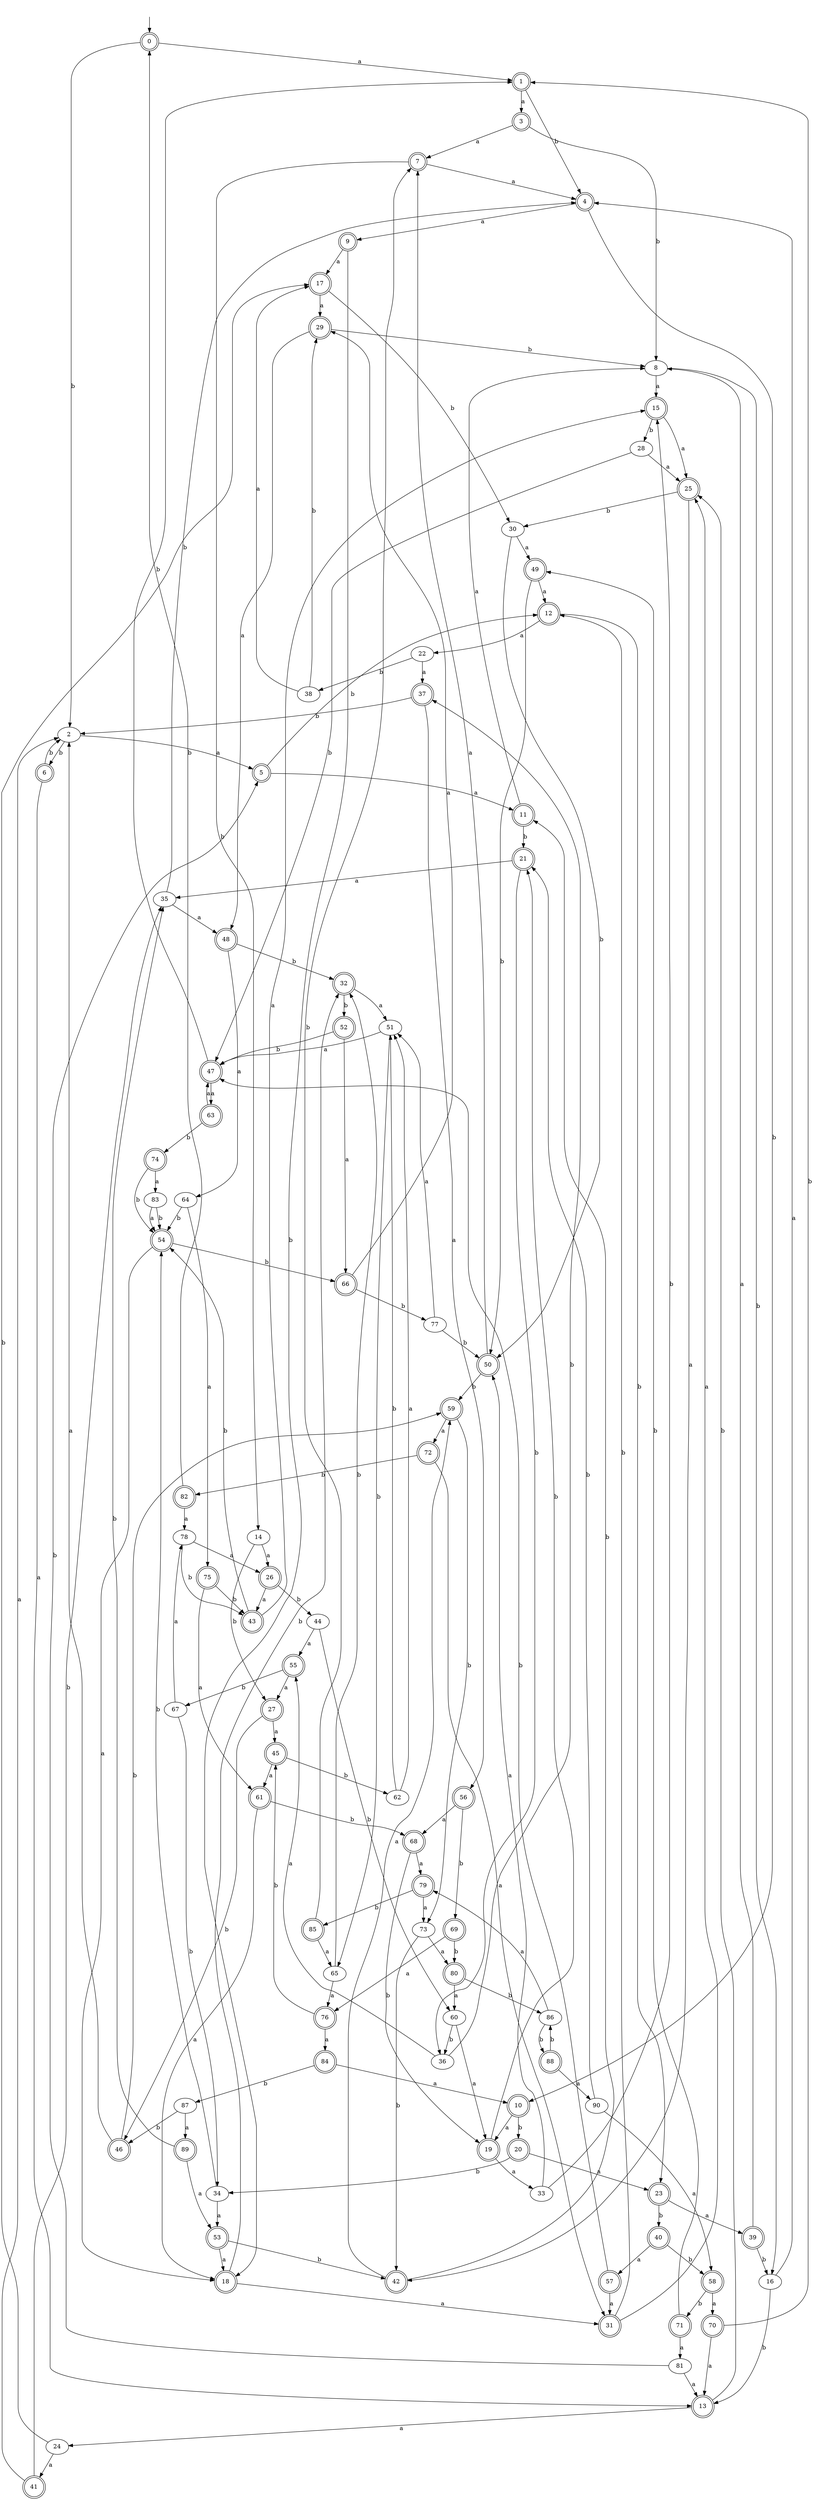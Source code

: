 digraph RandomDFA {
  __start0 [label="", shape=none];
  __start0 -> 0 [label=""];
  0 [shape=circle] [shape=doublecircle]
  0 -> 1 [label="a"]
  0 -> 2 [label="b"]
  1 [shape=doublecircle]
  1 -> 3 [label="a"]
  1 -> 4 [label="b"]
  2
  2 -> 5 [label="a"]
  2 -> 6 [label="b"]
  3 [shape=doublecircle]
  3 -> 7 [label="a"]
  3 -> 8 [label="b"]
  4 [shape=doublecircle]
  4 -> 9 [label="a"]
  4 -> 10 [label="b"]
  5 [shape=doublecircle]
  5 -> 11 [label="a"]
  5 -> 12 [label="b"]
  6 [shape=doublecircle]
  6 -> 13 [label="a"]
  6 -> 2 [label="b"]
  7 [shape=doublecircle]
  7 -> 4 [label="a"]
  7 -> 14 [label="b"]
  8
  8 -> 15 [label="a"]
  8 -> 16 [label="b"]
  9 [shape=doublecircle]
  9 -> 17 [label="a"]
  9 -> 18 [label="b"]
  10 [shape=doublecircle]
  10 -> 19 [label="a"]
  10 -> 20 [label="b"]
  11 [shape=doublecircle]
  11 -> 8 [label="a"]
  11 -> 21 [label="b"]
  12 [shape=doublecircle]
  12 -> 22 [label="a"]
  12 -> 23 [label="b"]
  13 [shape=doublecircle]
  13 -> 24 [label="a"]
  13 -> 25 [label="b"]
  14
  14 -> 26 [label="a"]
  14 -> 27 [label="b"]
  15 [shape=doublecircle]
  15 -> 25 [label="a"]
  15 -> 28 [label="b"]
  16
  16 -> 4 [label="a"]
  16 -> 13 [label="b"]
  17 [shape=doublecircle]
  17 -> 29 [label="a"]
  17 -> 30 [label="b"]
  18 [shape=doublecircle]
  18 -> 31 [label="a"]
  18 -> 32 [label="b"]
  19 [shape=doublecircle]
  19 -> 33 [label="a"]
  19 -> 21 [label="b"]
  20 [shape=doublecircle]
  20 -> 23 [label="a"]
  20 -> 34 [label="b"]
  21 [shape=doublecircle]
  21 -> 35 [label="a"]
  21 -> 36 [label="b"]
  22
  22 -> 37 [label="a"]
  22 -> 38 [label="b"]
  23 [shape=doublecircle]
  23 -> 39 [label="a"]
  23 -> 40 [label="b"]
  24
  24 -> 41 [label="a"]
  24 -> 17 [label="b"]
  25 [shape=doublecircle]
  25 -> 42 [label="a"]
  25 -> 30 [label="b"]
  26 [shape=doublecircle]
  26 -> 43 [label="a"]
  26 -> 44 [label="b"]
  27 [shape=doublecircle]
  27 -> 45 [label="a"]
  27 -> 46 [label="b"]
  28
  28 -> 25 [label="a"]
  28 -> 47 [label="b"]
  29 [shape=doublecircle]
  29 -> 48 [label="a"]
  29 -> 8 [label="b"]
  30
  30 -> 49 [label="a"]
  30 -> 50 [label="b"]
  31 [shape=doublecircle]
  31 -> 25 [label="a"]
  31 -> 12 [label="b"]
  32 [shape=doublecircle]
  32 -> 51 [label="a"]
  32 -> 52 [label="b"]
  33
  33 -> 50 [label="a"]
  33 -> 15 [label="b"]
  34
  34 -> 53 [label="a"]
  34 -> 54 [label="b"]
  35
  35 -> 48 [label="a"]
  35 -> 4 [label="b"]
  36
  36 -> 55 [label="a"]
  36 -> 37 [label="b"]
  37 [shape=doublecircle]
  37 -> 56 [label="a"]
  37 -> 2 [label="b"]
  38
  38 -> 17 [label="a"]
  38 -> 29 [label="b"]
  39 [shape=doublecircle]
  39 -> 8 [label="a"]
  39 -> 16 [label="b"]
  40 [shape=doublecircle]
  40 -> 57 [label="a"]
  40 -> 58 [label="b"]
  41 [shape=doublecircle]
  41 -> 2 [label="a"]
  41 -> 35 [label="b"]
  42 [shape=doublecircle]
  42 -> 59 [label="a"]
  42 -> 11 [label="b"]
  43 [shape=doublecircle]
  43 -> 15 [label="a"]
  43 -> 54 [label="b"]
  44
  44 -> 55 [label="a"]
  44 -> 60 [label="b"]
  45 [shape=doublecircle]
  45 -> 61 [label="a"]
  45 -> 62 [label="b"]
  46 [shape=doublecircle]
  46 -> 2 [label="a"]
  46 -> 59 [label="b"]
  47 [shape=doublecircle]
  47 -> 63 [label="a"]
  47 -> 1 [label="b"]
  48 [shape=doublecircle]
  48 -> 64 [label="a"]
  48 -> 32 [label="b"]
  49 [shape=doublecircle]
  49 -> 12 [label="a"]
  49 -> 50 [label="b"]
  50 [shape=doublecircle]
  50 -> 7 [label="a"]
  50 -> 59 [label="b"]
  51
  51 -> 47 [label="a"]
  51 -> 65 [label="b"]
  52 [shape=doublecircle]
  52 -> 66 [label="a"]
  52 -> 47 [label="b"]
  53 [shape=doublecircle]
  53 -> 18 [label="a"]
  53 -> 42 [label="b"]
  54 [shape=doublecircle]
  54 -> 18 [label="a"]
  54 -> 66 [label="b"]
  55 [shape=doublecircle]
  55 -> 27 [label="a"]
  55 -> 67 [label="b"]
  56 [shape=doublecircle]
  56 -> 68 [label="a"]
  56 -> 69 [label="b"]
  57 [shape=doublecircle]
  57 -> 31 [label="a"]
  57 -> 47 [label="b"]
  58 [shape=doublecircle]
  58 -> 70 [label="a"]
  58 -> 71 [label="b"]
  59 [shape=doublecircle]
  59 -> 72 [label="a"]
  59 -> 73 [label="b"]
  60
  60 -> 19 [label="a"]
  60 -> 36 [label="b"]
  61 [shape=doublecircle]
  61 -> 18 [label="a"]
  61 -> 68 [label="b"]
  62
  62 -> 51 [label="a"]
  62 -> 51 [label="b"]
  63 [shape=doublecircle]
  63 -> 47 [label="a"]
  63 -> 74 [label="b"]
  64
  64 -> 75 [label="a"]
  64 -> 54 [label="b"]
  65
  65 -> 76 [label="a"]
  65 -> 32 [label="b"]
  66 [shape=doublecircle]
  66 -> 29 [label="a"]
  66 -> 77 [label="b"]
  67
  67 -> 78 [label="a"]
  67 -> 34 [label="b"]
  68 [shape=doublecircle]
  68 -> 79 [label="a"]
  68 -> 19 [label="b"]
  69 [shape=doublecircle]
  69 -> 76 [label="a"]
  69 -> 80 [label="b"]
  70 [shape=doublecircle]
  70 -> 13 [label="a"]
  70 -> 1 [label="b"]
  71 [shape=doublecircle]
  71 -> 81 [label="a"]
  71 -> 49 [label="b"]
  72 [shape=doublecircle]
  72 -> 31 [label="a"]
  72 -> 82 [label="b"]
  73
  73 -> 80 [label="a"]
  73 -> 42 [label="b"]
  74 [shape=doublecircle]
  74 -> 83 [label="a"]
  74 -> 54 [label="b"]
  75 [shape=doublecircle]
  75 -> 61 [label="a"]
  75 -> 43 [label="b"]
  76 [shape=doublecircle]
  76 -> 84 [label="a"]
  76 -> 45 [label="b"]
  77
  77 -> 51 [label="a"]
  77 -> 50 [label="b"]
  78
  78 -> 26 [label="a"]
  78 -> 43 [label="b"]
  79 [shape=doublecircle]
  79 -> 73 [label="a"]
  79 -> 85 [label="b"]
  80 [shape=doublecircle]
  80 -> 60 [label="a"]
  80 -> 86 [label="b"]
  81
  81 -> 13 [label="a"]
  81 -> 5 [label="b"]
  82 [shape=doublecircle]
  82 -> 78 [label="a"]
  82 -> 0 [label="b"]
  83
  83 -> 54 [label="a"]
  83 -> 54 [label="b"]
  84 [shape=doublecircle]
  84 -> 10 [label="a"]
  84 -> 87 [label="b"]
  85 [shape=doublecircle]
  85 -> 65 [label="a"]
  85 -> 7 [label="b"]
  86
  86 -> 79 [label="a"]
  86 -> 88 [label="b"]
  87
  87 -> 89 [label="a"]
  87 -> 46 [label="b"]
  88 [shape=doublecircle]
  88 -> 90 [label="a"]
  88 -> 86 [label="b"]
  89 [shape=doublecircle]
  89 -> 53 [label="a"]
  89 -> 35 [label="b"]
  90
  90 -> 58 [label="a"]
  90 -> 21 [label="b"]
}
